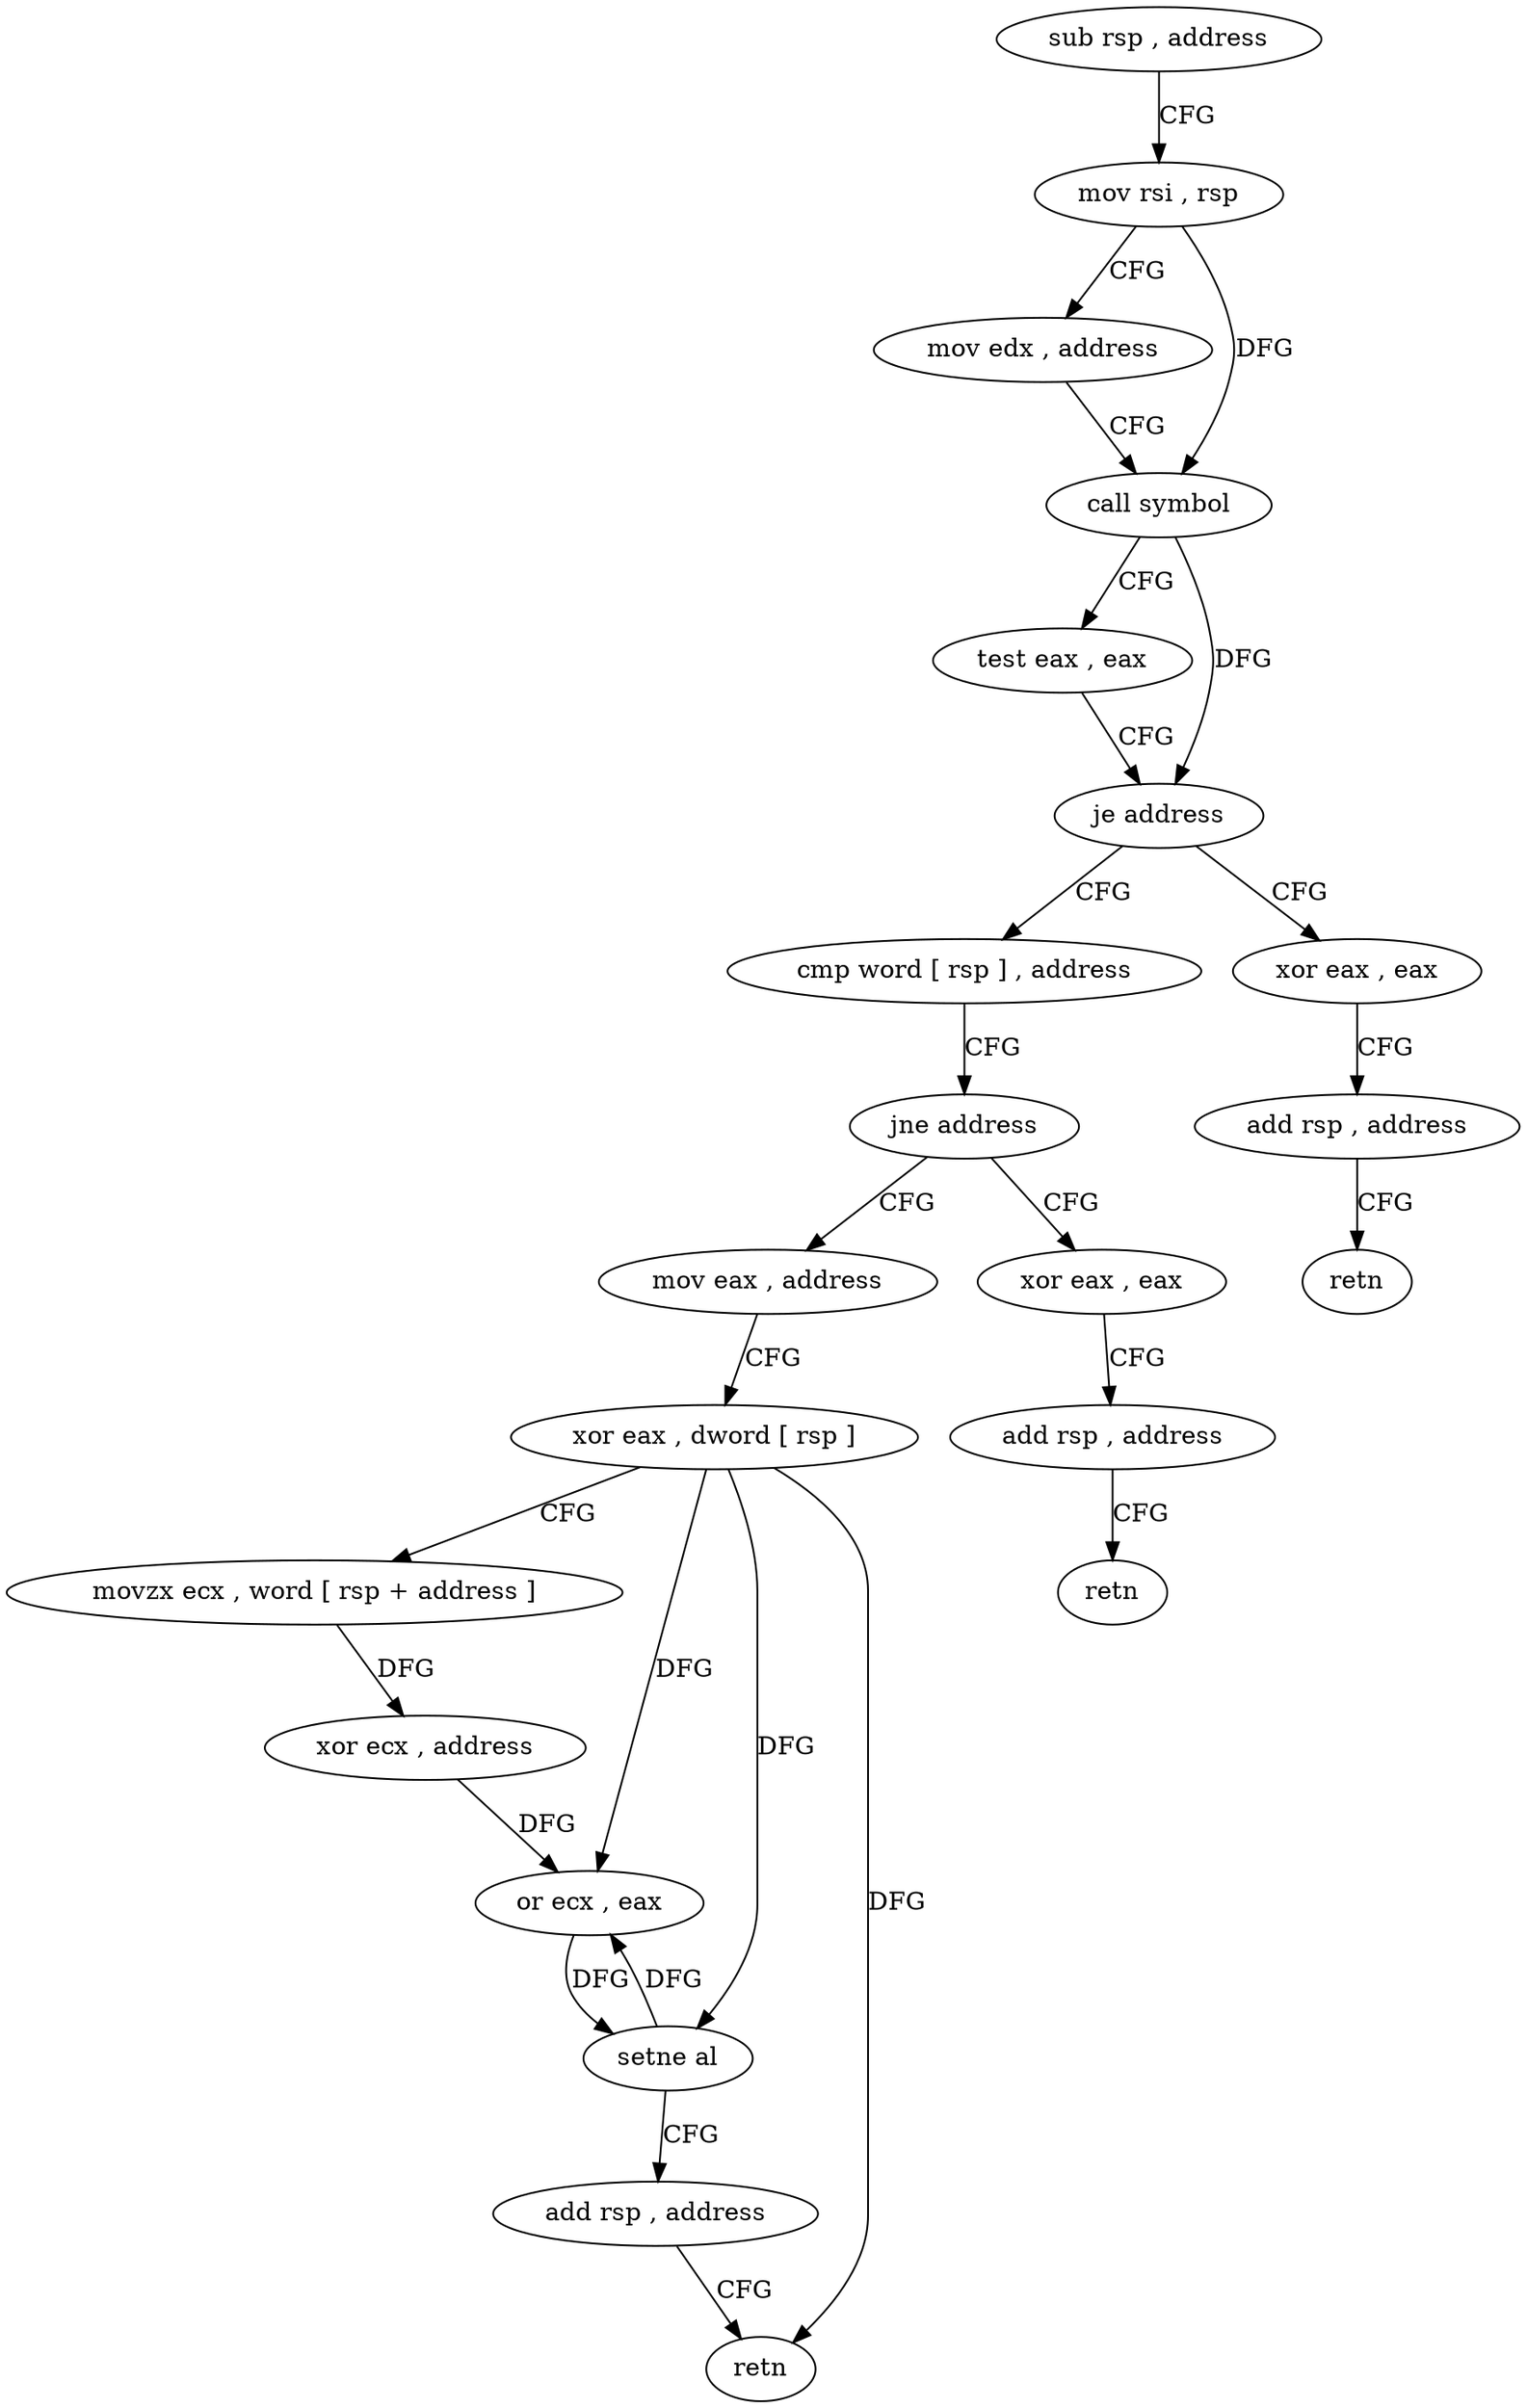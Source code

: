 digraph "func" {
"4439360" [label = "sub rsp , address" ]
"4439367" [label = "mov rsi , rsp" ]
"4439370" [label = "mov edx , address" ]
"4439375" [label = "call symbol" ]
"4439380" [label = "test eax , eax" ]
"4439382" [label = "je address" ]
"4439394" [label = "cmp word [ rsp ] , address" ]
"4439384" [label = "xor eax , eax" ]
"4439399" [label = "jne address" ]
"4439411" [label = "mov eax , address" ]
"4439401" [label = "xor eax , eax" ]
"4439386" [label = "add rsp , address" ]
"4439393" [label = "retn" ]
"4439416" [label = "xor eax , dword [ rsp ]" ]
"4439419" [label = "movzx ecx , word [ rsp + address ]" ]
"4439424" [label = "xor ecx , address" ]
"4439427" [label = "or ecx , eax" ]
"4439429" [label = "setne al" ]
"4439432" [label = "add rsp , address" ]
"4439439" [label = "retn" ]
"4439403" [label = "add rsp , address" ]
"4439410" [label = "retn" ]
"4439360" -> "4439367" [ label = "CFG" ]
"4439367" -> "4439370" [ label = "CFG" ]
"4439367" -> "4439375" [ label = "DFG" ]
"4439370" -> "4439375" [ label = "CFG" ]
"4439375" -> "4439380" [ label = "CFG" ]
"4439375" -> "4439382" [ label = "DFG" ]
"4439380" -> "4439382" [ label = "CFG" ]
"4439382" -> "4439394" [ label = "CFG" ]
"4439382" -> "4439384" [ label = "CFG" ]
"4439394" -> "4439399" [ label = "CFG" ]
"4439384" -> "4439386" [ label = "CFG" ]
"4439399" -> "4439411" [ label = "CFG" ]
"4439399" -> "4439401" [ label = "CFG" ]
"4439411" -> "4439416" [ label = "CFG" ]
"4439401" -> "4439403" [ label = "CFG" ]
"4439386" -> "4439393" [ label = "CFG" ]
"4439416" -> "4439419" [ label = "CFG" ]
"4439416" -> "4439427" [ label = "DFG" ]
"4439416" -> "4439429" [ label = "DFG" ]
"4439416" -> "4439439" [ label = "DFG" ]
"4439419" -> "4439424" [ label = "DFG" ]
"4439424" -> "4439427" [ label = "DFG" ]
"4439427" -> "4439429" [ label = "DFG" ]
"4439429" -> "4439432" [ label = "CFG" ]
"4439429" -> "4439427" [ label = "DFG" ]
"4439432" -> "4439439" [ label = "CFG" ]
"4439403" -> "4439410" [ label = "CFG" ]
}
